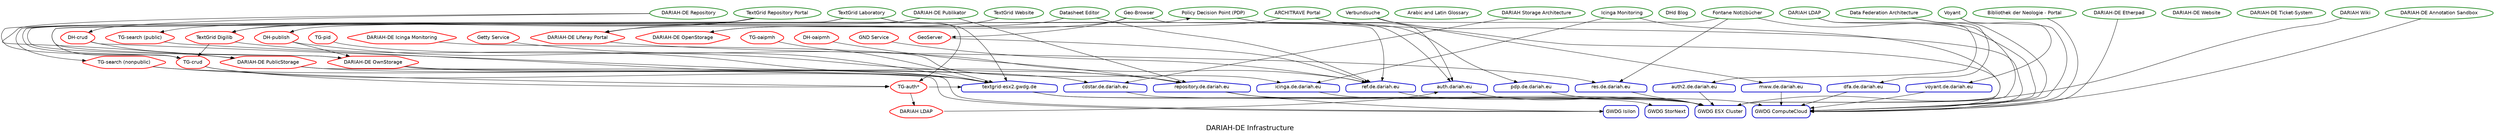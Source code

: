 digraph {
	fontname=helvetica fontsize=20 label="DARIAH-DE Infrastructure"
	subgraph cluster_services {
		node [color=forestgreen fontname=helvetica shape=oval style="rounded,bold"]
		color=white label=""
		"/services/mww" [label=Verbundsuche]
		"/services/neologie" [label="Bibliothek der Neologie - Portal"]
		"/services/otrs" [label="DARIAH-DE Ticket-System"]
		"/services/website" [label="DARIAH-DE Website"]
		"/services/icinga" [label="Icinga Monitoring"]
		"/services/etherpad" [label="DARIAH-DE Etherpad"]
		"/services/pdp" [label="Policy Decision Point (PDP)"]
		"/services/datasheeteditor" [label="Datasheet Editor"]
		"/services/architrave" [label="ARCHITRAVE Portal"]
		"/services/publikator" [label="DARIAH-DE Publikator"]
		"/services/dhdblog" [label="DHd Blog"]
		"/services/auth2" [label="DARIAH LDAP"]
		"/services/dariah-repository" [label="DARIAH-DE Repository"]
		"/services/algloss" [label="Arabic and Latin Glossary"]
		"/services/cdstar" [label="DARIAH Storage Architecture"]
		"/services/tglab" [label="TextGrid Laboratory"]
		"/services/dfa" [label="Data Federation Architecture"]
		"/services/tgrep" [label="TextGrid Repository Portal"]
		"/services/voyant" [label=Voyant]
		"/services/fontane" [label="Fontane Notizbücher"]
		"/services/confluence" [label="DARIAH Wiki"]
		"/services/annotation_sandbox" [label="DARIAH-DE Annotation Sandbox"]
		"/services/tg_website" [label="TextGrid Website"]
		"/services/geobrowser" [label="Geo-Browser"]
	}
	subgraph cluster_middlewares {
		node [color=red fontname=helvetica shape=hexagon style="rounded,bold"]
		color=white label=""
		"/middlewares/liferay" [label="DARIAH-DE Liferay Portal"]
		"/middlewares/dhoaipmh" [label="DH-oaipmh"]
		"/middlewares/tgcrud" [label="TG-crud"]
		"/middlewares/tgdigilib" [label="TextGrid Digilib"]
		"/middlewares/gnd" [label="GND Service"]
		"/middlewares/tgoaipmh" [label="TG-oaipmh"]
		"/middlewares/tgpid" [label="TG-pid"]
		"/middlewares/icinga" [label="DARIAH-DE Icinga Monitoring"]
		"/middlewares/tgsearch-public" [label="TG-search (public)"]
		"/middlewares/dariah-openstorage" [label="DARIAH-DE OpenStorage"]
		"/middlewares/dariah-ownstorage" [label="DARIAH-DE OwnStorage"]
		"/middlewares/dariahldap" [label="DARIAH LDAP"]
		"/middlewares/geoserver" [label=GeoServer]
		"/middlewares/dariah-publicstorage" [label="DARIAH-DE PublicStorage"]
		"/middlewares/dhcrud-public" [label="DH-crud"]
		"/middlewares/tgsearch-nonpublic" [label="TG-search (nonpublic)"]
		"/middlewares/getty" [label="Getty Service"]
		"/middlewares/dhpublish" [label="DH-publish"]
		"/middlewares/tgauth" [label="TG-auth*"]
	}
	subgraph cluster_servers {
		node [color=blue3 fontname=helvetica shape=house style="rounded,bold"]
		color=white label=""
		"/servers/mww" [label="mww.de.dariah.eu"]
		"/servers/repository-de-dariah-eu" [label="repository.de.dariah.eu"]
		"/servers/icinga" [label="icinga.de.dariah.eu"]
		"/servers/pdp" [label="pdp.de.dariah.eu"]
		"/servers/textgrid-esx2" [label="textgrid-esx2.gwdg.de"]
		"/servers/auth2" [label="auth2.de.dariah.eu"]
		"/servers/res" [label="res.de.dariah.eu"]
		"/servers/cdstar" [label="cdstar.de.dariah.eu"]
		"/servers/ref" [label="ref.de.dariah.eu"]
		"/servers/dfa" [label="dfa.de.dariah.eu"]
		"/servers/voyant" [label="voyant.de.dariah.eu"]
		"/servers/auth" [label="auth.dariah.eu"]
	}
	subgraph cluster_infrastructure {
		node [color=blue3 fontname=helvetica shape=box style="rounded,bold"]
		color=white label=""
		"/infrastructure/gwdg-isilon" [label="GWDG Isilon"]
		"/infrastructure/gwdg-cloud" [label="GWDG ComputeCloud"]
		"/infrastructure/gwdg-stornext" [label="GWDG StorNext"]
		"/infrastructure/gwdg-esx" [label="GWDG ESX Cluster"]
	}
	"/services/mww" -> "/infrastructure/gwdg-cloud"
	"/services/mww" -> "/servers/mww"
	"/services/neologie" -> "/infrastructure/gwdg-cloud"
	"/services/icinga" -> "/infrastructure/gwdg-esx"
	"/services/icinga" -> "/servers/icinga"
	"/services/etherpad" -> "/infrastructure/gwdg-cloud"
	"/services/pdp" -> "/servers/auth"
	"/services/pdp" -> "/servers/pdp"
	"/services/datasheeteditor" -> "/middlewares/dariah-openstorage"
	"/services/datasheeteditor" -> "/servers/ref"
	"/services/architrave" -> "/infrastructure/gwdg-cloud"
	"/services/architrave" -> "/middlewares/tgdigilib"
	"/services/architrave" -> "/servers/auth"
	"/services/publikator" -> "/middlewares/dariah-ownstorage"
	"/services/publikator" -> "/middlewares/dhpublish"
	"/services/publikator" -> "/servers/repository-de-dariah-eu"
	"/services/auth2" -> "/infrastructure/gwdg-esx"
	"/services/auth2" -> "/servers/auth2"
	"/services/dariah-repository" -> "/middlewares/dariah-publicstorage"
	"/services/dariah-repository" -> "/middlewares/dhcrud-public"
	"/services/cdstar" -> "/servers/cdstar"
	"/services/tglab" -> "/middlewares/tgauth"
	"/services/tglab" -> "/middlewares/tgcrud"
	"/services/tglab" -> "/middlewares/tgsearch-nonpublic"
	"/services/tglab" -> "/servers/textgrid-esx2"
	"/services/dfa" -> "/infrastructure/gwdg-cloud"
	"/services/dfa" -> "/servers/dfa"
	"/services/tgrep" -> "/middlewares/liferay"
	"/services/tgrep" -> "/middlewares/tgcrud"
	"/services/tgrep" -> "/middlewares/tgsearch-public"
	"/services/tgrep" -> "/middlewares/tgdigilib"
	"/services/voyant" -> "/infrastructure/gwdg-cloud"
	"/services/voyant" -> "/servers/voyant"
	"/services/fontane" -> "/middlewares/tgcrud"
	"/services/fontane" -> "/infrastructure/gwdg-cloud"
	"/services/fontane" -> "/servers/res"
	"/services/confluence" -> "/infrastructure/gwdg-esx"
	"/services/annotation_sandbox" -> "/infrastructure/gwdg-cloud"
	"/services/tg_website" -> "/middlewares/liferay"
	"/services/geobrowser" -> "/middlewares/dariah-openstorage"
	"/services/geobrowser" -> "/middlewares/geoserver"
	"/services/geobrowser" -> "/servers/ref"
	"/middlewares/liferay" -> "/servers/res"
	"/middlewares/dhoaipmh" -> "/servers/repository-de-dariah-eu"
	"/middlewares/tgcrud" -> "/middlewares/tgauth"
	"/middlewares/tgcrud" -> "/servers/textgrid-esx2"
	"/middlewares/tgdigilib" -> "/middlewares/tgcrud"
	"/middlewares/tgdigilib" -> "/servers/textgrid-esx2"
	"/middlewares/gnd" -> "/servers/ref"
	"/middlewares/tgoaipmh" -> "/servers/textgrid-esx2"
	"/middlewares/tgpid" -> "/servers/textgrid-esx2"
	"/middlewares/icinga" -> "/servers/icinga"
	"/middlewares/tgsearch-public" -> "/servers/textgrid-esx2"
	"/middlewares/dariah-ownstorage" -> "/infrastructure/gwdg-isilon"
	"/middlewares/dariah-ownstorage" -> "/services/pdp"
	"/middlewares/dariah-ownstorage" -> "/servers/cdstar"
	"/middlewares/dariahldap" -> "/servers/auth"
	"/middlewares/geoserver" -> "/servers/ref"
	"/middlewares/dariah-publicstorage" -> "/infrastructure/gwdg-isilon"
	"/middlewares/dariah-publicstorage" -> "/servers/cdstar"
	"/middlewares/dhcrud-public" -> "/middlewares/dariah-publicstorage"
	"/middlewares/dhcrud-public" -> "/servers/repository-de-dariah-eu"
	"/middlewares/tgsearch-nonpublic" -> "/servers/textgrid-esx2"
	"/middlewares/tgsearch-nonpublic" -> "/middlewares/tgauth"
	"/middlewares/getty" -> "/servers/ref"
	"/middlewares/dhpublish" -> "/middlewares/dariah-ownstorage"
	"/middlewares/dhpublish" -> "/servers/repository-de-dariah-eu"
	"/middlewares/tgauth" -> "/middlewares/dariahldap"
	"/middlewares/tgauth" -> "/servers/textgrid-esx2"
	"/servers/mww" -> "/infrastructure/gwdg-cloud"
	"/servers/repository-de-dariah-eu" -> "/infrastructure/gwdg-isilon"
	"/servers/repository-de-dariah-eu" -> "/infrastructure/gwdg-esx"
	"/servers/icinga" -> "/infrastructure/gwdg-esx"
	"/servers/pdp" -> "/infrastructure/gwdg-esx"
	"/servers/textgrid-esx2" -> "/infrastructure/gwdg-stornext"
	"/servers/textgrid-esx2" -> "/infrastructure/gwdg-esx"
	"/servers/auth2" -> "/infrastructure/gwdg-esx"
	"/servers/res" -> "/infrastructure/gwdg-esx"
	"/servers/cdstar" -> "/infrastructure/gwdg-esx"
	"/servers/ref" -> "/infrastructure/gwdg-cloud"
	"/servers/dfa" -> "/infrastructure/gwdg-cloud"
	"/servers/voyant" -> "/infrastructure/gwdg-cloud"
	"/servers/auth" -> "/infrastructure/gwdg-esx"
}
